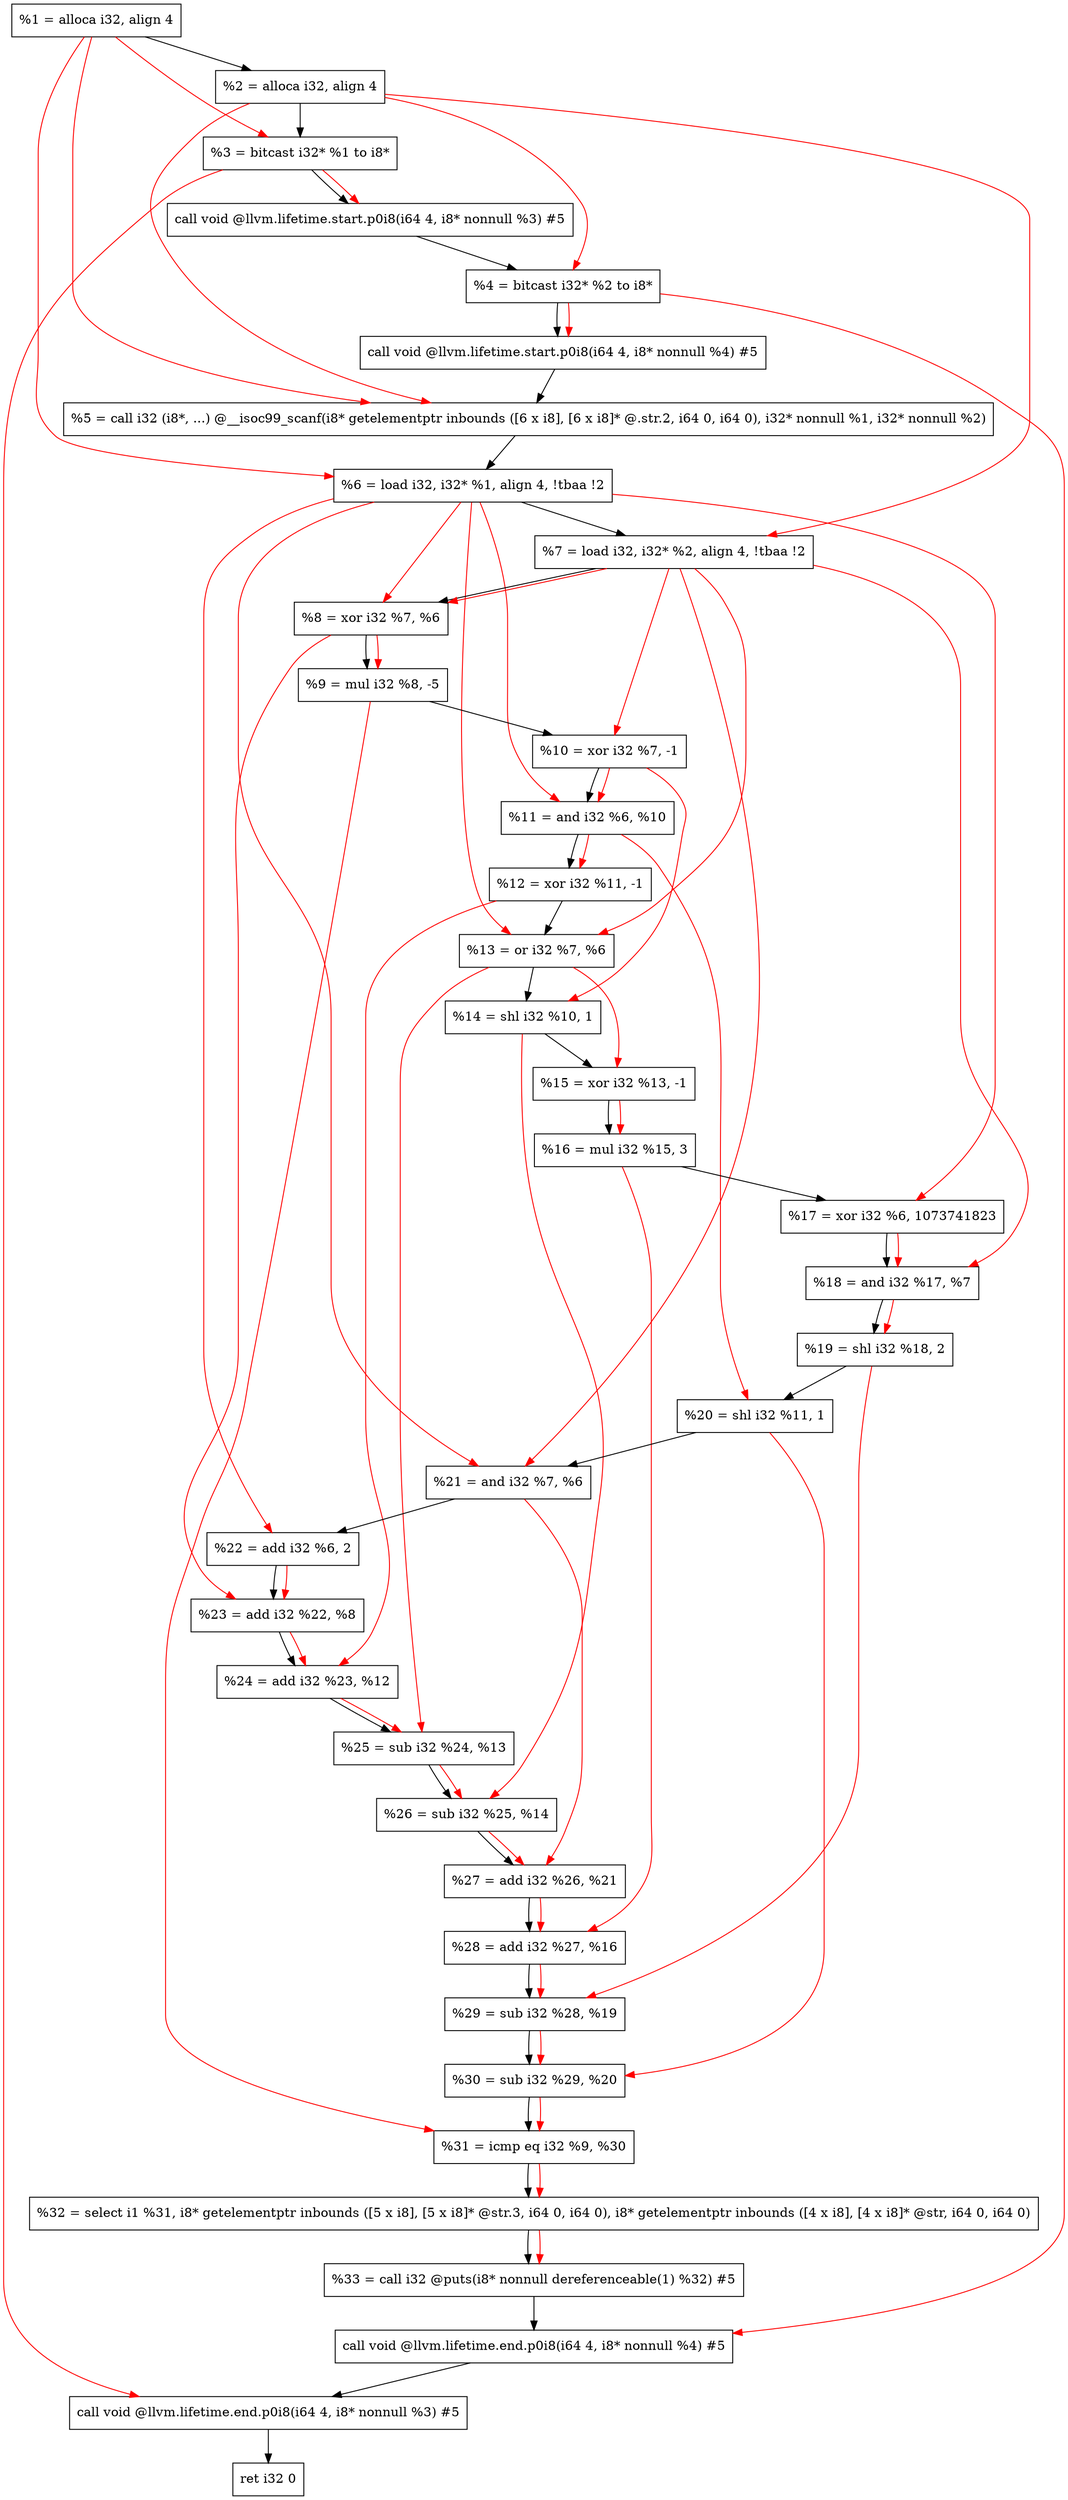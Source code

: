 digraph "DFG for'main' function" {
	Node0x218dd68[shape=record, label="  %1 = alloca i32, align 4"];
	Node0x218dde8[shape=record, label="  %2 = alloca i32, align 4"];
	Node0x218de78[shape=record, label="  %3 = bitcast i32* %1 to i8*"];
	Node0x218e2d8[shape=record, label="  call void @llvm.lifetime.start.p0i8(i64 4, i8* nonnull %3) #5"];
	Node0x218e3b8[shape=record, label="  %4 = bitcast i32* %2 to i8*"];
	Node0x218e4d8[shape=record, label="  call void @llvm.lifetime.start.p0i8(i64 4, i8* nonnull %4) #5"];
	Node0x218e710[shape=record, label="  %5 = call i32 (i8*, ...) @__isoc99_scanf(i8* getelementptr inbounds ([6 x i8], [6 x i8]* @.str.2, i64 0, i64 0), i32* nonnull %1, i32* nonnull %2)"];
	Node0x218e7c8[shape=record, label="  %6 = load i32, i32* %1, align 4, !tbaa !2"];
	Node0x218f738[shape=record, label="  %7 = load i32, i32* %2, align 4, !tbaa !2"];
	Node0x218fdc0[shape=record, label="  %8 = xor i32 %7, %6"];
	Node0x218fe30[shape=record, label="  %9 = mul i32 %8, -5"];
	Node0x218fea0[shape=record, label="  %10 = xor i32 %7, -1"];
	Node0x218ff10[shape=record, label="  %11 = and i32 %6, %10"];
	Node0x218ff80[shape=record, label="  %12 = xor i32 %11, -1"];
	Node0x218fff0[shape=record, label="  %13 = or i32 %7, %6"];
	Node0x2190060[shape=record, label="  %14 = shl i32 %10, 1"];
	Node0x21900d0[shape=record, label="  %15 = xor i32 %13, -1"];
	Node0x2190140[shape=record, label="  %16 = mul i32 %15, 3"];
	Node0x21901b0[shape=record, label="  %17 = xor i32 %6, 1073741823"];
	Node0x2190220[shape=record, label="  %18 = and i32 %17, %7"];
	Node0x2190290[shape=record, label="  %19 = shl i32 %18, 2"];
	Node0x2190300[shape=record, label="  %20 = shl i32 %11, 1"];
	Node0x2190370[shape=record, label="  %21 = and i32 %7, %6"];
	Node0x21903e0[shape=record, label="  %22 = add i32 %6, 2"];
	Node0x2190450[shape=record, label="  %23 = add i32 %22, %8"];
	Node0x21904c0[shape=record, label="  %24 = add i32 %23, %12"];
	Node0x2190530[shape=record, label="  %25 = sub i32 %24, %13"];
	Node0x21905a0[shape=record, label="  %26 = sub i32 %25, %14"];
	Node0x2190610[shape=record, label="  %27 = add i32 %26, %21"];
	Node0x2190680[shape=record, label="  %28 = add i32 %27, %16"];
	Node0x21906f0[shape=record, label="  %29 = sub i32 %28, %19"];
	Node0x2190760[shape=record, label="  %30 = sub i32 %29, %20"];
	Node0x21907d0[shape=record, label="  %31 = icmp eq i32 %9, %30"];
	Node0x212e9d8[shape=record, label="  %32 = select i1 %31, i8* getelementptr inbounds ([5 x i8], [5 x i8]* @str.3, i64 0, i64 0), i8* getelementptr inbounds ([4 x i8], [4 x i8]* @str, i64 0, i64 0)"];
	Node0x2190a70[shape=record, label="  %33 = call i32 @puts(i8* nonnull dereferenceable(1) %32) #5"];
	Node0x2190cc8[shape=record, label="  call void @llvm.lifetime.end.p0i8(i64 4, i8* nonnull %4) #5"];
	Node0x2190e28[shape=record, label="  call void @llvm.lifetime.end.p0i8(i64 4, i8* nonnull %3) #5"];
	Node0x2190ee8[shape=record, label="  ret i32 0"];
	Node0x218dd68 -> Node0x218dde8;
	Node0x218dde8 -> Node0x218de78;
	Node0x218de78 -> Node0x218e2d8;
	Node0x218e2d8 -> Node0x218e3b8;
	Node0x218e3b8 -> Node0x218e4d8;
	Node0x218e4d8 -> Node0x218e710;
	Node0x218e710 -> Node0x218e7c8;
	Node0x218e7c8 -> Node0x218f738;
	Node0x218f738 -> Node0x218fdc0;
	Node0x218fdc0 -> Node0x218fe30;
	Node0x218fe30 -> Node0x218fea0;
	Node0x218fea0 -> Node0x218ff10;
	Node0x218ff10 -> Node0x218ff80;
	Node0x218ff80 -> Node0x218fff0;
	Node0x218fff0 -> Node0x2190060;
	Node0x2190060 -> Node0x21900d0;
	Node0x21900d0 -> Node0x2190140;
	Node0x2190140 -> Node0x21901b0;
	Node0x21901b0 -> Node0x2190220;
	Node0x2190220 -> Node0x2190290;
	Node0x2190290 -> Node0x2190300;
	Node0x2190300 -> Node0x2190370;
	Node0x2190370 -> Node0x21903e0;
	Node0x21903e0 -> Node0x2190450;
	Node0x2190450 -> Node0x21904c0;
	Node0x21904c0 -> Node0x2190530;
	Node0x2190530 -> Node0x21905a0;
	Node0x21905a0 -> Node0x2190610;
	Node0x2190610 -> Node0x2190680;
	Node0x2190680 -> Node0x21906f0;
	Node0x21906f0 -> Node0x2190760;
	Node0x2190760 -> Node0x21907d0;
	Node0x21907d0 -> Node0x212e9d8;
	Node0x212e9d8 -> Node0x2190a70;
	Node0x2190a70 -> Node0x2190cc8;
	Node0x2190cc8 -> Node0x2190e28;
	Node0x2190e28 -> Node0x2190ee8;
edge [color=red]
	Node0x218dd68 -> Node0x218de78;
	Node0x218de78 -> Node0x218e2d8;
	Node0x218dde8 -> Node0x218e3b8;
	Node0x218e3b8 -> Node0x218e4d8;
	Node0x218dd68 -> Node0x218e710;
	Node0x218dde8 -> Node0x218e710;
	Node0x218dd68 -> Node0x218e7c8;
	Node0x218dde8 -> Node0x218f738;
	Node0x218f738 -> Node0x218fdc0;
	Node0x218e7c8 -> Node0x218fdc0;
	Node0x218fdc0 -> Node0x218fe30;
	Node0x218f738 -> Node0x218fea0;
	Node0x218e7c8 -> Node0x218ff10;
	Node0x218fea0 -> Node0x218ff10;
	Node0x218ff10 -> Node0x218ff80;
	Node0x218f738 -> Node0x218fff0;
	Node0x218e7c8 -> Node0x218fff0;
	Node0x218fea0 -> Node0x2190060;
	Node0x218fff0 -> Node0x21900d0;
	Node0x21900d0 -> Node0x2190140;
	Node0x218e7c8 -> Node0x21901b0;
	Node0x21901b0 -> Node0x2190220;
	Node0x218f738 -> Node0x2190220;
	Node0x2190220 -> Node0x2190290;
	Node0x218ff10 -> Node0x2190300;
	Node0x218f738 -> Node0x2190370;
	Node0x218e7c8 -> Node0x2190370;
	Node0x218e7c8 -> Node0x21903e0;
	Node0x21903e0 -> Node0x2190450;
	Node0x218fdc0 -> Node0x2190450;
	Node0x2190450 -> Node0x21904c0;
	Node0x218ff80 -> Node0x21904c0;
	Node0x21904c0 -> Node0x2190530;
	Node0x218fff0 -> Node0x2190530;
	Node0x2190530 -> Node0x21905a0;
	Node0x2190060 -> Node0x21905a0;
	Node0x21905a0 -> Node0x2190610;
	Node0x2190370 -> Node0x2190610;
	Node0x2190610 -> Node0x2190680;
	Node0x2190140 -> Node0x2190680;
	Node0x2190680 -> Node0x21906f0;
	Node0x2190290 -> Node0x21906f0;
	Node0x21906f0 -> Node0x2190760;
	Node0x2190300 -> Node0x2190760;
	Node0x218fe30 -> Node0x21907d0;
	Node0x2190760 -> Node0x21907d0;
	Node0x21907d0 -> Node0x212e9d8;
	Node0x212e9d8 -> Node0x2190a70;
	Node0x218e3b8 -> Node0x2190cc8;
	Node0x218de78 -> Node0x2190e28;
}
